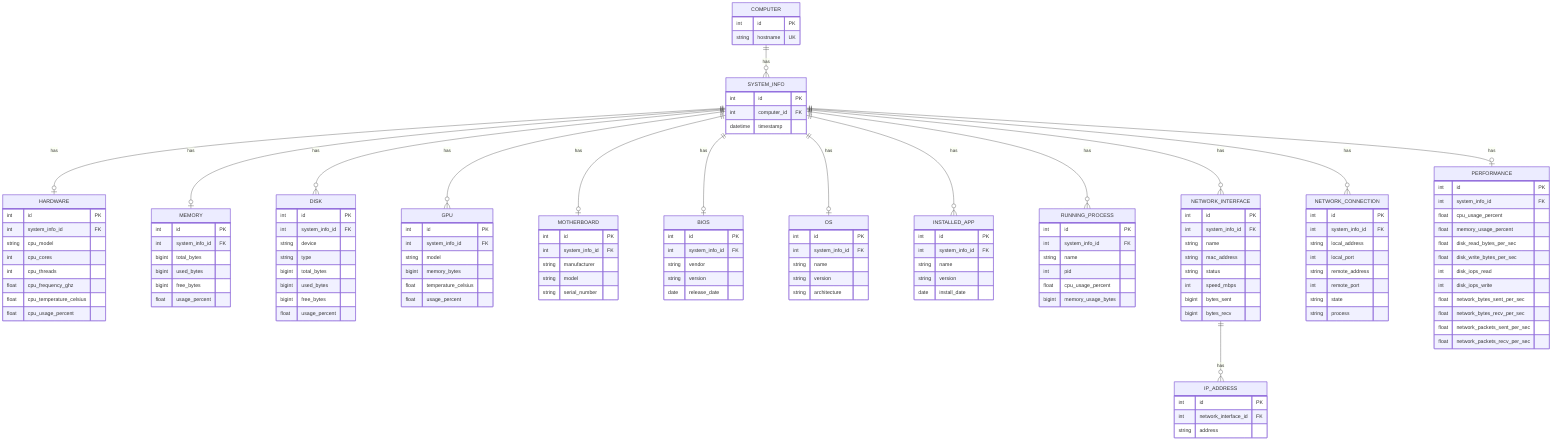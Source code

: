 erDiagram
    COMPUTER {
        int id PK
        string hostname UK
    }
    SYSTEM_INFO {
        int id PK
        int computer_id FK
        datetime timestamp
    }
    HARDWARE {
        int id PK
        int system_info_id FK
        string cpu_model
        int cpu_cores
        int cpu_threads
        float cpu_frequency_ghz
        float cpu_temperature_celsius
        float cpu_usage_percent
    }
    MEMORY {
        int id PK
        int system_info_id FK
        bigint total_bytes
        bigint used_bytes
        bigint free_bytes
        float usage_percent
    }
    DISK {
        int id PK
        int system_info_id FK
        string device
        string type
        bigint total_bytes
        bigint used_bytes
        bigint free_bytes
        float usage_percent
    }
    GPU {
        int id PK
        int system_info_id FK
        string model
        bigint memory_bytes
        float temperature_celsius
        float usage_percent
    }
    MOTHERBOARD {
        int id PK
        int system_info_id FK
        string manufacturer
        string model
        string serial_number
    }
    BIOS {
        int id PK
        int system_info_id FK
        string vendor
        string version
        date release_date
    }
    OS {
        int id PK
        int system_info_id FK
        string name
        string version
        string architecture
    }
    INSTALLED_APP {
        int id PK
        int system_info_id FK
        string name
        string version
        date install_date
    }
    RUNNING_PROCESS {
        int id PK
        int system_info_id FK
        string name
        int pid
        float cpu_usage_percent
        bigint memory_usage_bytes
    }
    NETWORK_INTERFACE {
        int id PK
        int system_info_id FK
        string name
        string mac_address
        string status
        int speed_mbps
        bigint bytes_sent
        bigint bytes_recv
    }
    IP_ADDRESS {
        int id PK
        int network_interface_id FK
        string address
    }
    NETWORK_CONNECTION {
        int id PK
        int system_info_id FK
        string local_address
        int local_port
        string remote_address
        int remote_port
        string state
        string process
    }
    PERFORMANCE {
        int id PK
        int system_info_id FK
        float cpu_usage_percent
        float memory_usage_percent
        float disk_read_bytes_per_sec
        float disk_write_bytes_per_sec
        int disk_iops_read
        int disk_iops_write
        float network_bytes_sent_per_sec
        float network_bytes_recv_per_sec
        float network_packets_sent_per_sec
        float network_packets_recv_per_sec
    }

    COMPUTER ||--o{ SYSTEM_INFO : has
    SYSTEM_INFO ||--o| HARDWARE : has
    SYSTEM_INFO ||--o| MEMORY : has
    SYSTEM_INFO ||--o{ DISK : has
    SYSTEM_INFO ||--o{ GPU : has
    SYSTEM_INFO ||--o| MOTHERBOARD : has
    SYSTEM_INFO ||--o| BIOS : has
    SYSTEM_INFO ||--o| OS : has
    SYSTEM_INFO ||--o{ INSTALLED_APP : has
    SYSTEM_INFO ||--o{ RUNNING_PROCESS : has
    SYSTEM_INFO ||--o{ NETWORK_INTERFACE : has
    SYSTEM_INFO ||--o{ NETWORK_CONNECTION : has
    SYSTEM_INFO ||--o| PERFORMANCE : has
    NETWORK_INTERFACE ||--o{ IP_ADDRESS : has